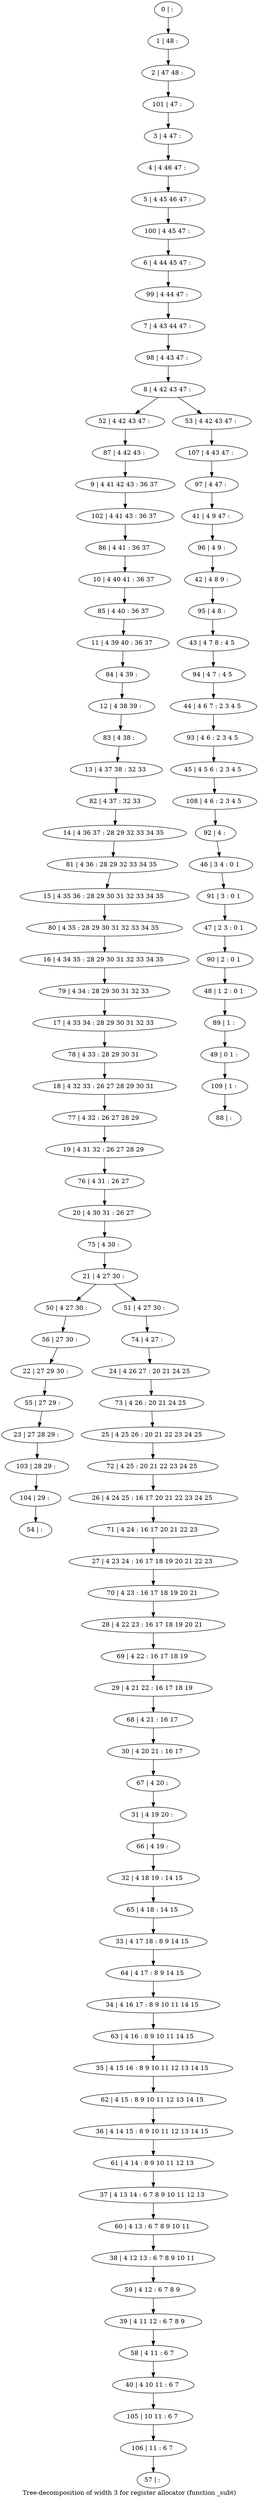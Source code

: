 digraph G {
graph [label="Tree-decomposition of width 3 for register allocator (function _subt)"]
0[label="0 | : "];
1[label="1 | 48 : "];
2[label="2 | 47 48 : "];
3[label="3 | 4 47 : "];
4[label="4 | 4 46 47 : "];
5[label="5 | 4 45 46 47 : "];
6[label="6 | 4 44 45 47 : "];
7[label="7 | 4 43 44 47 : "];
8[label="8 | 4 42 43 47 : "];
9[label="9 | 4 41 42 43 : 36 37 "];
10[label="10 | 4 40 41 : 36 37 "];
11[label="11 | 4 39 40 : 36 37 "];
12[label="12 | 4 38 39 : "];
13[label="13 | 4 37 38 : 32 33 "];
14[label="14 | 4 36 37 : 28 29 32 33 34 35 "];
15[label="15 | 4 35 36 : 28 29 30 31 32 33 34 35 "];
16[label="16 | 4 34 35 : 28 29 30 31 32 33 34 35 "];
17[label="17 | 4 33 34 : 28 29 30 31 32 33 "];
18[label="18 | 4 32 33 : 26 27 28 29 30 31 "];
19[label="19 | 4 31 32 : 26 27 28 29 "];
20[label="20 | 4 30 31 : 26 27 "];
21[label="21 | 4 27 30 : "];
22[label="22 | 27 29 30 : "];
23[label="23 | 27 28 29 : "];
24[label="24 | 4 26 27 : 20 21 24 25 "];
25[label="25 | 4 25 26 : 20 21 22 23 24 25 "];
26[label="26 | 4 24 25 : 16 17 20 21 22 23 24 25 "];
27[label="27 | 4 23 24 : 16 17 18 19 20 21 22 23 "];
28[label="28 | 4 22 23 : 16 17 18 19 20 21 "];
29[label="29 | 4 21 22 : 16 17 18 19 "];
30[label="30 | 4 20 21 : 16 17 "];
31[label="31 | 4 19 20 : "];
32[label="32 | 4 18 19 : 14 15 "];
33[label="33 | 4 17 18 : 8 9 14 15 "];
34[label="34 | 4 16 17 : 8 9 10 11 14 15 "];
35[label="35 | 4 15 16 : 8 9 10 11 12 13 14 15 "];
36[label="36 | 4 14 15 : 8 9 10 11 12 13 14 15 "];
37[label="37 | 4 13 14 : 6 7 8 9 10 11 12 13 "];
38[label="38 | 4 12 13 : 6 7 8 9 10 11 "];
39[label="39 | 4 11 12 : 6 7 8 9 "];
40[label="40 | 4 10 11 : 6 7 "];
41[label="41 | 4 9 47 : "];
42[label="42 | 4 8 9 : "];
43[label="43 | 4 7 8 : 4 5 "];
44[label="44 | 4 6 7 : 2 3 4 5 "];
45[label="45 | 4 5 6 : 2 3 4 5 "];
46[label="46 | 3 4 : 0 1 "];
47[label="47 | 2 3 : 0 1 "];
48[label="48 | 1 2 : 0 1 "];
49[label="49 | 0 1 : "];
50[label="50 | 4 27 30 : "];
51[label="51 | 4 27 30 : "];
52[label="52 | 4 42 43 47 : "];
53[label="53 | 4 42 43 47 : "];
54[label="54 | : "];
55[label="55 | 27 29 : "];
56[label="56 | 27 30 : "];
57[label="57 | : "];
58[label="58 | 4 11 : 6 7 "];
59[label="59 | 4 12 : 6 7 8 9 "];
60[label="60 | 4 13 : 6 7 8 9 10 11 "];
61[label="61 | 4 14 : 8 9 10 11 12 13 "];
62[label="62 | 4 15 : 8 9 10 11 12 13 14 15 "];
63[label="63 | 4 16 : 8 9 10 11 14 15 "];
64[label="64 | 4 17 : 8 9 14 15 "];
65[label="65 | 4 18 : 14 15 "];
66[label="66 | 4 19 : "];
67[label="67 | 4 20 : "];
68[label="68 | 4 21 : 16 17 "];
69[label="69 | 4 22 : 16 17 18 19 "];
70[label="70 | 4 23 : 16 17 18 19 20 21 "];
71[label="71 | 4 24 : 16 17 20 21 22 23 "];
72[label="72 | 4 25 : 20 21 22 23 24 25 "];
73[label="73 | 4 26 : 20 21 24 25 "];
74[label="74 | 4 27 : "];
75[label="75 | 4 30 : "];
76[label="76 | 4 31 : 26 27 "];
77[label="77 | 4 32 : 26 27 28 29 "];
78[label="78 | 4 33 : 28 29 30 31 "];
79[label="79 | 4 34 : 28 29 30 31 32 33 "];
80[label="80 | 4 35 : 28 29 30 31 32 33 34 35 "];
81[label="81 | 4 36 : 28 29 32 33 34 35 "];
82[label="82 | 4 37 : 32 33 "];
83[label="83 | 4 38 : "];
84[label="84 | 4 39 : "];
85[label="85 | 4 40 : 36 37 "];
86[label="86 | 4 41 : 36 37 "];
87[label="87 | 4 42 43 : "];
88[label="88 | : "];
89[label="89 | 1 : "];
90[label="90 | 2 : 0 1 "];
91[label="91 | 3 : 0 1 "];
92[label="92 | 4 : "];
93[label="93 | 4 6 : 2 3 4 5 "];
94[label="94 | 4 7 : 4 5 "];
95[label="95 | 4 8 : "];
96[label="96 | 4 9 : "];
97[label="97 | 4 47 : "];
98[label="98 | 4 43 47 : "];
99[label="99 | 4 44 47 : "];
100[label="100 | 4 45 47 : "];
101[label="101 | 47 : "];
102[label="102 | 4 41 43 : 36 37 "];
103[label="103 | 28 29 : "];
104[label="104 | 29 : "];
105[label="105 | 10 11 : 6 7 "];
106[label="106 | 11 : 6 7 "];
107[label="107 | 4 43 47 : "];
108[label="108 | 4 6 : 2 3 4 5 "];
109[label="109 | 1 : "];
0->1 ;
1->2 ;
3->4 ;
4->5 ;
21->50 ;
21->51 ;
8->52 ;
8->53 ;
55->23 ;
22->55 ;
56->22 ;
50->56 ;
58->40 ;
39->58 ;
59->39 ;
38->59 ;
60->38 ;
37->60 ;
61->37 ;
36->61 ;
62->36 ;
35->62 ;
63->35 ;
34->63 ;
64->34 ;
33->64 ;
65->33 ;
32->65 ;
66->32 ;
31->66 ;
67->31 ;
30->67 ;
68->30 ;
29->68 ;
69->29 ;
28->69 ;
70->28 ;
27->70 ;
71->27 ;
26->71 ;
72->26 ;
25->72 ;
73->25 ;
24->73 ;
74->24 ;
51->74 ;
75->21 ;
20->75 ;
76->20 ;
19->76 ;
77->19 ;
18->77 ;
78->18 ;
17->78 ;
79->17 ;
16->79 ;
80->16 ;
15->80 ;
81->15 ;
14->81 ;
82->14 ;
13->82 ;
83->13 ;
12->83 ;
84->12 ;
11->84 ;
85->11 ;
10->85 ;
86->10 ;
87->9 ;
52->87 ;
89->49 ;
48->89 ;
90->48 ;
47->90 ;
91->47 ;
46->91 ;
92->46 ;
93->45 ;
44->93 ;
94->44 ;
43->94 ;
95->43 ;
42->95 ;
96->42 ;
41->96 ;
97->41 ;
98->8 ;
7->98 ;
99->7 ;
6->99 ;
100->6 ;
5->100 ;
101->3 ;
2->101 ;
102->86 ;
9->102 ;
23->103 ;
104->54 ;
103->104 ;
40->105 ;
106->57 ;
105->106 ;
107->97 ;
53->107 ;
108->92 ;
45->108 ;
109->88 ;
49->109 ;
}
